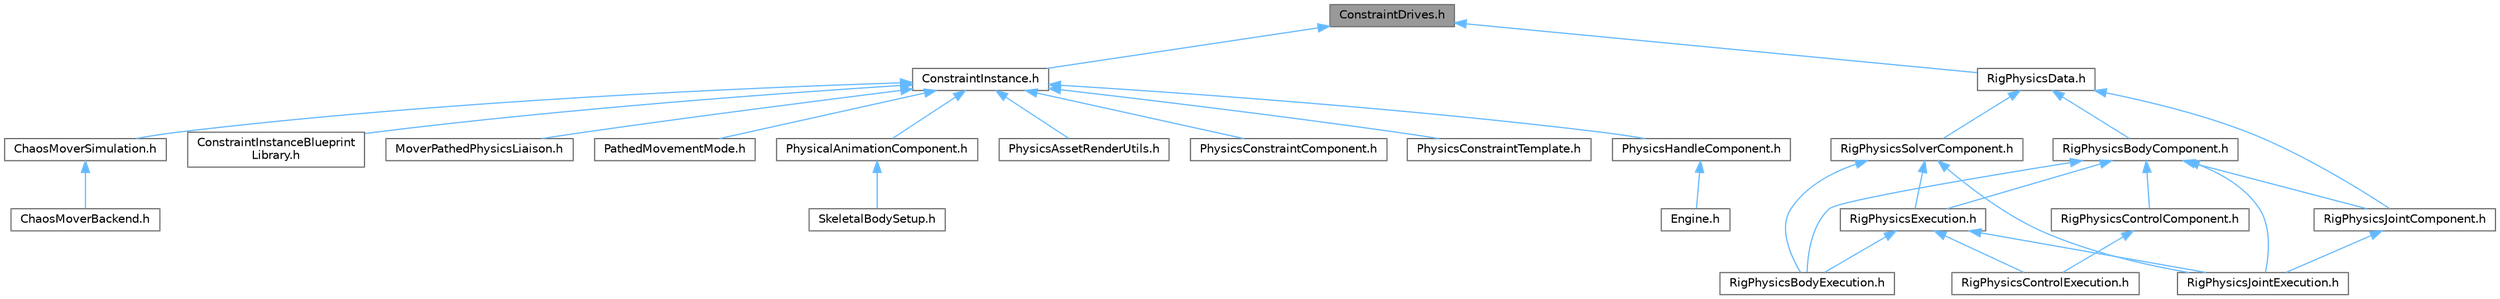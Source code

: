 digraph "ConstraintDrives.h"
{
 // INTERACTIVE_SVG=YES
 // LATEX_PDF_SIZE
  bgcolor="transparent";
  edge [fontname=Helvetica,fontsize=10,labelfontname=Helvetica,labelfontsize=10];
  node [fontname=Helvetica,fontsize=10,shape=box,height=0.2,width=0.4];
  Node1 [id="Node000001",label="ConstraintDrives.h",height=0.2,width=0.4,color="gray40", fillcolor="grey60", style="filled", fontcolor="black",tooltip=" "];
  Node1 -> Node2 [id="edge1_Node000001_Node000002",dir="back",color="steelblue1",style="solid",tooltip=" "];
  Node2 [id="Node000002",label="ConstraintInstance.h",height=0.2,width=0.4,color="grey40", fillcolor="white", style="filled",URL="$d9/db0/ConstraintInstance_8h.html",tooltip=" "];
  Node2 -> Node3 [id="edge2_Node000002_Node000003",dir="back",color="steelblue1",style="solid",tooltip=" "];
  Node3 [id="Node000003",label="ChaosMoverSimulation.h",height=0.2,width=0.4,color="grey40", fillcolor="white", style="filled",URL="$d4/d18/ChaosMoverSimulation_8h.html",tooltip=" "];
  Node3 -> Node4 [id="edge3_Node000003_Node000004",dir="back",color="steelblue1",style="solid",tooltip=" "];
  Node4 [id="Node000004",label="ChaosMoverBackend.h",height=0.2,width=0.4,color="grey40", fillcolor="white", style="filled",URL="$de/d0f/ChaosMoverBackend_8h.html",tooltip=" "];
  Node2 -> Node5 [id="edge4_Node000002_Node000005",dir="back",color="steelblue1",style="solid",tooltip=" "];
  Node5 [id="Node000005",label="ConstraintInstanceBlueprint\lLibrary.h",height=0.2,width=0.4,color="grey40", fillcolor="white", style="filled",URL="$d4/d22/ConstraintInstanceBlueprintLibrary_8h.html",tooltip=" "];
  Node2 -> Node6 [id="edge5_Node000002_Node000006",dir="back",color="steelblue1",style="solid",tooltip=" "];
  Node6 [id="Node000006",label="MoverPathedPhysicsLiaison.h",height=0.2,width=0.4,color="grey40", fillcolor="white", style="filled",URL="$d8/d2d/MoverPathedPhysicsLiaison_8h.html",tooltip=" "];
  Node2 -> Node7 [id="edge6_Node000002_Node000007",dir="back",color="steelblue1",style="solid",tooltip=" "];
  Node7 [id="Node000007",label="PathedMovementMode.h",height=0.2,width=0.4,color="grey40", fillcolor="white", style="filled",URL="$d7/de0/PathedMovementMode_8h.html",tooltip=" "];
  Node2 -> Node8 [id="edge7_Node000002_Node000008",dir="back",color="steelblue1",style="solid",tooltip=" "];
  Node8 [id="Node000008",label="PhysicalAnimationComponent.h",height=0.2,width=0.4,color="grey40", fillcolor="white", style="filled",URL="$de/d7f/PhysicalAnimationComponent_8h.html",tooltip=" "];
  Node8 -> Node9 [id="edge8_Node000008_Node000009",dir="back",color="steelblue1",style="solid",tooltip=" "];
  Node9 [id="Node000009",label="SkeletalBodySetup.h",height=0.2,width=0.4,color="grey40", fillcolor="white", style="filled",URL="$dc/dbc/SkeletalBodySetup_8h.html",tooltip=" "];
  Node2 -> Node10 [id="edge9_Node000002_Node000010",dir="back",color="steelblue1",style="solid",tooltip=" "];
  Node10 [id="Node000010",label="PhysicsAssetRenderUtils.h",height=0.2,width=0.4,color="grey40", fillcolor="white", style="filled",URL="$d2/dee/PhysicsAssetRenderUtils_8h.html",tooltip=" "];
  Node2 -> Node11 [id="edge10_Node000002_Node000011",dir="back",color="steelblue1",style="solid",tooltip=" "];
  Node11 [id="Node000011",label="PhysicsConstraintComponent.h",height=0.2,width=0.4,color="grey40", fillcolor="white", style="filled",URL="$d1/da5/PhysicsConstraintComponent_8h.html",tooltip=" "];
  Node2 -> Node12 [id="edge11_Node000002_Node000012",dir="back",color="steelblue1",style="solid",tooltip=" "];
  Node12 [id="Node000012",label="PhysicsConstraintTemplate.h",height=0.2,width=0.4,color="grey40", fillcolor="white", style="filled",URL="$d6/d20/PhysicsConstraintTemplate_8h.html",tooltip=" "];
  Node2 -> Node13 [id="edge12_Node000002_Node000013",dir="back",color="steelblue1",style="solid",tooltip=" "];
  Node13 [id="Node000013",label="PhysicsHandleComponent.h",height=0.2,width=0.4,color="grey40", fillcolor="white", style="filled",URL="$d5/dd0/PhysicsHandleComponent_8h.html",tooltip=" "];
  Node13 -> Node14 [id="edge13_Node000013_Node000014",dir="back",color="steelblue1",style="solid",tooltip=" "];
  Node14 [id="Node000014",label="Engine.h",height=0.2,width=0.4,color="grey40", fillcolor="white", style="filled",URL="$d1/d34/Public_2Engine_8h.html",tooltip=" "];
  Node1 -> Node15 [id="edge14_Node000001_Node000015",dir="back",color="steelblue1",style="solid",tooltip=" "];
  Node15 [id="Node000015",label="RigPhysicsData.h",height=0.2,width=0.4,color="grey40", fillcolor="white", style="filled",URL="$d7/d66/RigPhysicsData_8h.html",tooltip=" "];
  Node15 -> Node16 [id="edge15_Node000015_Node000016",dir="back",color="steelblue1",style="solid",tooltip=" "];
  Node16 [id="Node000016",label="RigPhysicsBodyComponent.h",height=0.2,width=0.4,color="grey40", fillcolor="white", style="filled",URL="$d1/d96/RigPhysicsBodyComponent_8h.html",tooltip=" "];
  Node16 -> Node17 [id="edge16_Node000016_Node000017",dir="back",color="steelblue1",style="solid",tooltip=" "];
  Node17 [id="Node000017",label="RigPhysicsBodyExecution.h",height=0.2,width=0.4,color="grey40", fillcolor="white", style="filled",URL="$d2/d39/RigPhysicsBodyExecution_8h.html",tooltip=" "];
  Node16 -> Node18 [id="edge17_Node000016_Node000018",dir="back",color="steelblue1",style="solid",tooltip=" "];
  Node18 [id="Node000018",label="RigPhysicsControlComponent.h",height=0.2,width=0.4,color="grey40", fillcolor="white", style="filled",URL="$d5/d63/RigPhysicsControlComponent_8h.html",tooltip=" "];
  Node18 -> Node19 [id="edge18_Node000018_Node000019",dir="back",color="steelblue1",style="solid",tooltip=" "];
  Node19 [id="Node000019",label="RigPhysicsControlExecution.h",height=0.2,width=0.4,color="grey40", fillcolor="white", style="filled",URL="$da/d28/RigPhysicsControlExecution_8h.html",tooltip=" "];
  Node16 -> Node20 [id="edge19_Node000016_Node000020",dir="back",color="steelblue1",style="solid",tooltip=" "];
  Node20 [id="Node000020",label="RigPhysicsExecution.h",height=0.2,width=0.4,color="grey40", fillcolor="white", style="filled",URL="$d3/d22/RigPhysicsExecution_8h.html",tooltip=" "];
  Node20 -> Node17 [id="edge20_Node000020_Node000017",dir="back",color="steelblue1",style="solid",tooltip=" "];
  Node20 -> Node19 [id="edge21_Node000020_Node000019",dir="back",color="steelblue1",style="solid",tooltip=" "];
  Node20 -> Node21 [id="edge22_Node000020_Node000021",dir="back",color="steelblue1",style="solid",tooltip=" "];
  Node21 [id="Node000021",label="RigPhysicsJointExecution.h",height=0.2,width=0.4,color="grey40", fillcolor="white", style="filled",URL="$d0/d93/RigPhysicsJointExecution_8h.html",tooltip=" "];
  Node16 -> Node22 [id="edge23_Node000016_Node000022",dir="back",color="steelblue1",style="solid",tooltip=" "];
  Node22 [id="Node000022",label="RigPhysicsJointComponent.h",height=0.2,width=0.4,color="grey40", fillcolor="white", style="filled",URL="$d4/da3/RigPhysicsJointComponent_8h.html",tooltip=" "];
  Node22 -> Node21 [id="edge24_Node000022_Node000021",dir="back",color="steelblue1",style="solid",tooltip=" "];
  Node16 -> Node21 [id="edge25_Node000016_Node000021",dir="back",color="steelblue1",style="solid",tooltip=" "];
  Node15 -> Node22 [id="edge26_Node000015_Node000022",dir="back",color="steelblue1",style="solid",tooltip=" "];
  Node15 -> Node23 [id="edge27_Node000015_Node000023",dir="back",color="steelblue1",style="solid",tooltip=" "];
  Node23 [id="Node000023",label="RigPhysicsSolverComponent.h",height=0.2,width=0.4,color="grey40", fillcolor="white", style="filled",URL="$d2/d1e/RigPhysicsSolverComponent_8h.html",tooltip=" "];
  Node23 -> Node17 [id="edge28_Node000023_Node000017",dir="back",color="steelblue1",style="solid",tooltip=" "];
  Node23 -> Node20 [id="edge29_Node000023_Node000020",dir="back",color="steelblue1",style="solid",tooltip=" "];
  Node23 -> Node21 [id="edge30_Node000023_Node000021",dir="back",color="steelblue1",style="solid",tooltip=" "];
}
